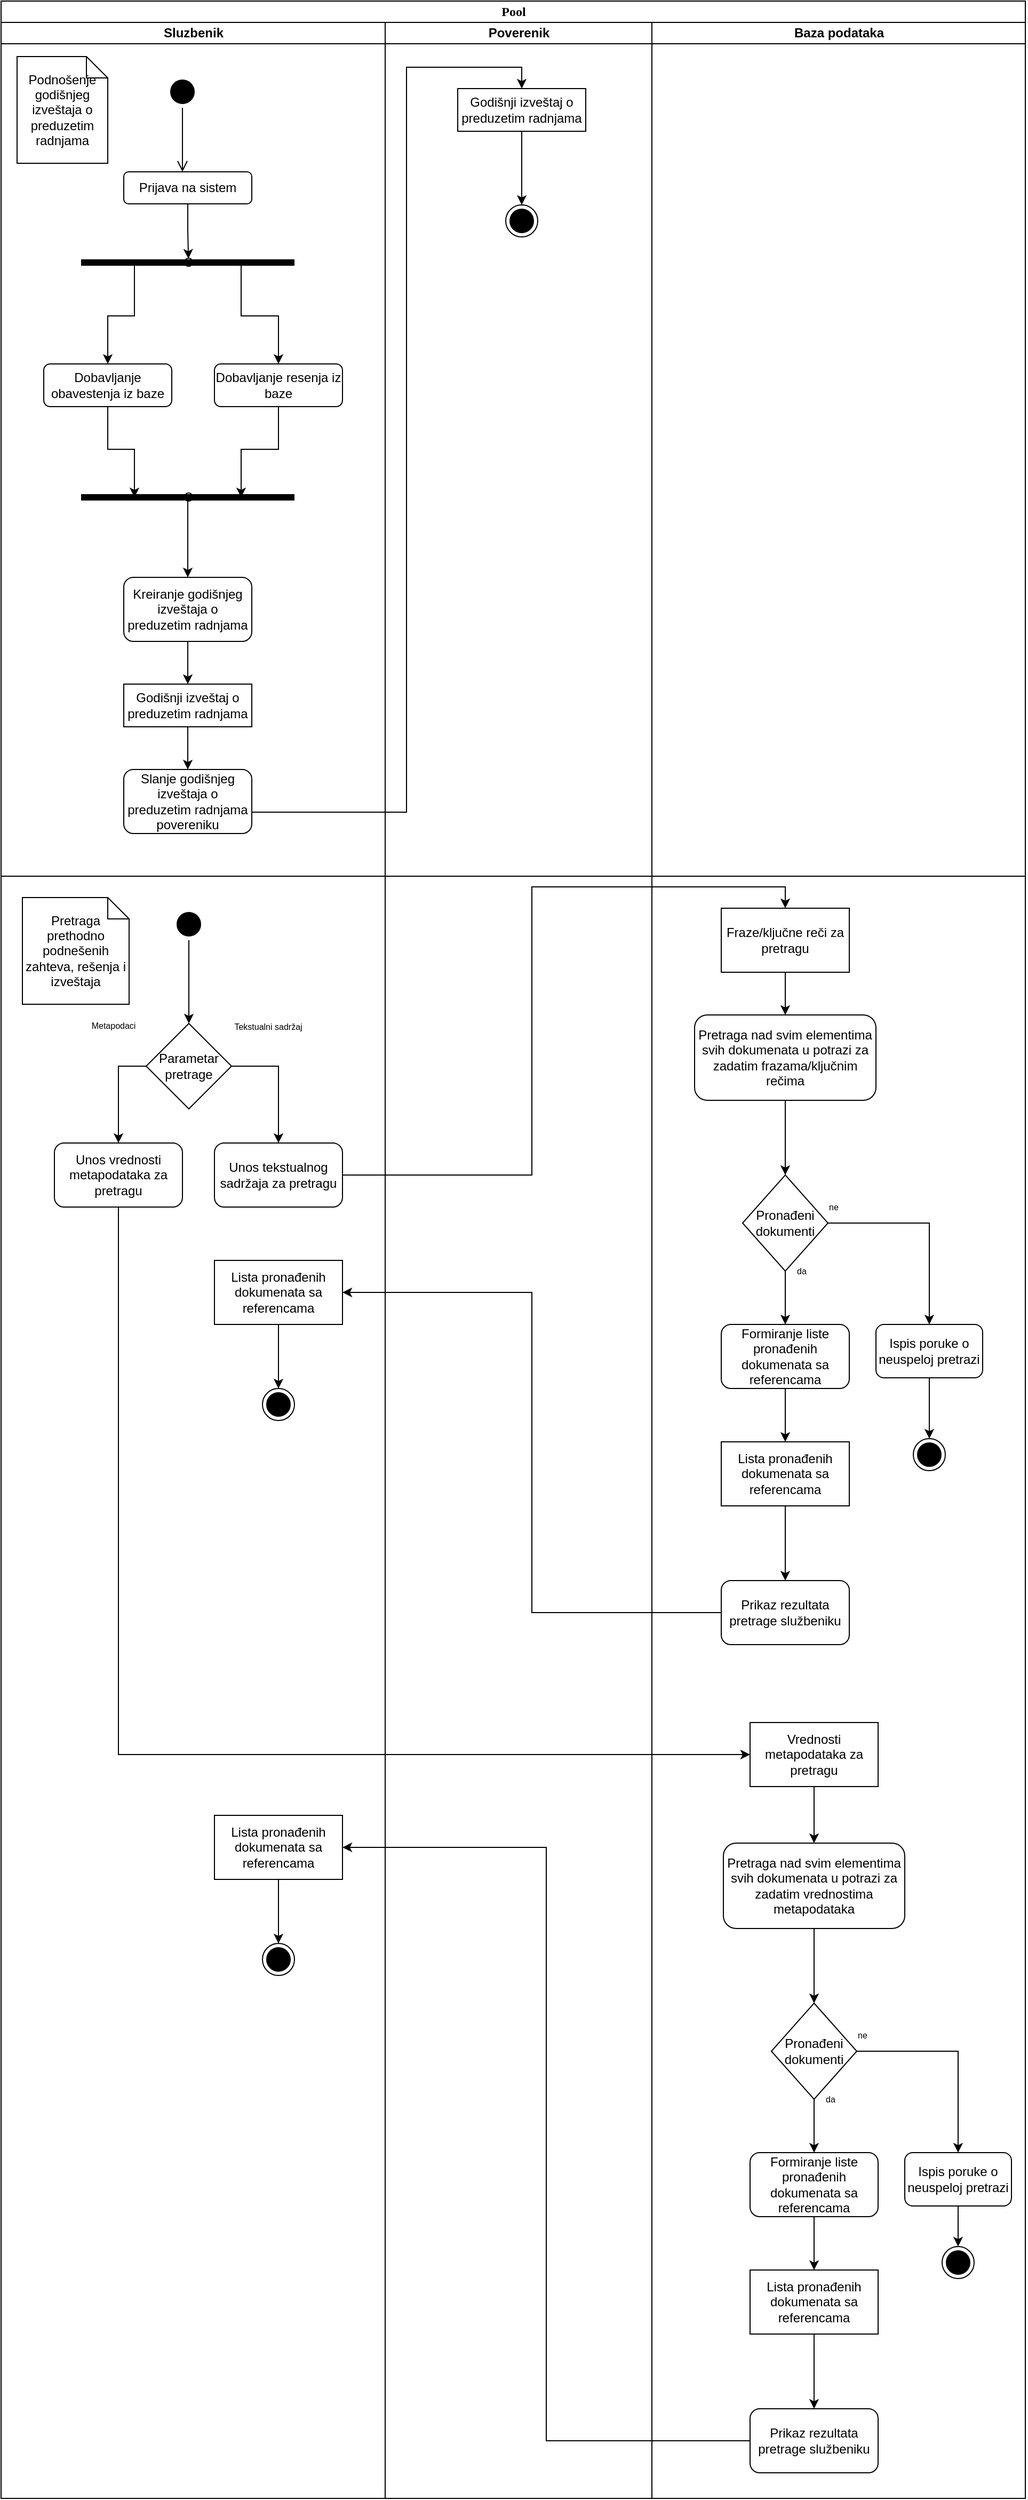 <mxfile version="14.1.9" type="device"><diagram name="Page-1" id="0783ab3e-0a74-02c8-0abd-f7b4e66b4bec"><mxGraphModel dx="627" dy="632" grid="1" gridSize="10" guides="1" tooltips="1" connect="1" arrows="1" fold="1" page="1" pageScale="1" pageWidth="850" pageHeight="1100" background="#ffffff" math="0" shadow="0"><root><mxCell id="0"/><mxCell id="1" parent="0"/><mxCell id="1c1d494c118603dd-1" value="Pool" style="swimlane;html=1;childLayout=stackLayout;startSize=20;rounded=0;shadow=0;comic=0;labelBackgroundColor=none;strokeWidth=1;fontFamily=Verdana;fontSize=12;align=center;" parent="1" vertex="1"><mxGeometry x="120" y="20" width="960" height="2340" as="geometry"/></mxCell><mxCell id="9hUzXll5Ua_QeuvW1-x5-15" value="" style="endArrow=none;html=1;" edge="1" parent="1c1d494c118603dd-1"><mxGeometry width="50" height="50" relative="1" as="geometry"><mxPoint y="820" as="sourcePoint"/><mxPoint x="960" y="820" as="targetPoint"/></mxGeometry></mxCell><mxCell id="1c1d494c118603dd-2" value="Sluzbenik" style="swimlane;html=1;startSize=20;" parent="1c1d494c118603dd-1" vertex="1"><mxGeometry y="20" width="360" height="2320" as="geometry"/></mxCell><mxCell id="n63yBmR4M183yePDVcFN-7" value="" style="ellipse;html=1;shape=startState;fillColor=#000000;" parent="1c1d494c118603dd-2" vertex="1"><mxGeometry x="155" y="50" width="30" height="30" as="geometry"/></mxCell><mxCell id="n63yBmR4M183yePDVcFN-8" value="" style="edgeStyle=orthogonalEdgeStyle;html=1;verticalAlign=bottom;endArrow=open;endSize=8;" parent="1c1d494c118603dd-2" source="n63yBmR4M183yePDVcFN-7" edge="1"><mxGeometry relative="1" as="geometry"><mxPoint x="170" y="140" as="targetPoint"/></mxGeometry></mxCell><mxCell id="n63yBmR4M183yePDVcFN-17" style="edgeStyle=orthogonalEdgeStyle;rounded=0;orthogonalLoop=1;jettySize=auto;html=1;exitX=0.5;exitY=1;exitDx=0;exitDy=0;strokeColor=#000000;entryX=0.503;entryY=0.14;entryDx=0;entryDy=0;entryPerimeter=0;" parent="1c1d494c118603dd-2" source="n63yBmR4M183yePDVcFN-10" target="n63yBmR4M183yePDVcFN-15" edge="1"><mxGeometry relative="1" as="geometry"/></mxCell><mxCell id="n63yBmR4M183yePDVcFN-10" value="Prijava na sistem" style="rounded=1;whiteSpace=wrap;html=1;strokeColor=#000000;" parent="1c1d494c118603dd-2" vertex="1"><mxGeometry x="115" y="140" width="120" height="30" as="geometry"/></mxCell><mxCell id="n63yBmR4M183yePDVcFN-24" style="edgeStyle=orthogonalEdgeStyle;rounded=0;orthogonalLoop=1;jettySize=auto;html=1;exitX=0.5;exitY=1;exitDx=0;exitDy=0;entryX=0.75;entryY=0.5;entryDx=0;entryDy=0;entryPerimeter=0;strokeColor=#000000;" parent="1c1d494c118603dd-2" source="n63yBmR4M183yePDVcFN-12" target="n63yBmR4M183yePDVcFN-22" edge="1"><mxGeometry relative="1" as="geometry"/></mxCell><mxCell id="n63yBmR4M183yePDVcFN-12" value="Dobavljanje resenja iz baze" style="rounded=1;whiteSpace=wrap;html=1;strokeColor=#000000;" parent="1c1d494c118603dd-2" vertex="1"><mxGeometry x="200" y="320" width="120" height="40" as="geometry"/></mxCell><mxCell id="n63yBmR4M183yePDVcFN-19" style="edgeStyle=orthogonalEdgeStyle;rounded=0;orthogonalLoop=1;jettySize=auto;html=1;exitX=0.25;exitY=0.5;exitDx=0;exitDy=0;exitPerimeter=0;entryX=0.5;entryY=0;entryDx=0;entryDy=0;strokeColor=#000000;" parent="1c1d494c118603dd-2" source="n63yBmR4M183yePDVcFN-15" target="n63yBmR4M183yePDVcFN-18" edge="1"><mxGeometry relative="1" as="geometry"/></mxCell><mxCell id="n63yBmR4M183yePDVcFN-20" style="edgeStyle=orthogonalEdgeStyle;rounded=0;orthogonalLoop=1;jettySize=auto;html=1;exitX=0.75;exitY=0.5;exitDx=0;exitDy=0;exitPerimeter=0;entryX=0.5;entryY=0;entryDx=0;entryDy=0;strokeColor=#000000;" parent="1c1d494c118603dd-2" source="n63yBmR4M183yePDVcFN-15" target="n63yBmR4M183yePDVcFN-12" edge="1"><mxGeometry relative="1" as="geometry"/></mxCell><mxCell id="n63yBmR4M183yePDVcFN-15" value="C" style="shape=line;html=1;strokeWidth=6;" parent="1c1d494c118603dd-2" vertex="1"><mxGeometry x="75" y="220" width="200" height="10" as="geometry"/></mxCell><mxCell id="n63yBmR4M183yePDVcFN-23" style="edgeStyle=orthogonalEdgeStyle;rounded=0;orthogonalLoop=1;jettySize=auto;html=1;exitX=0.5;exitY=1;exitDx=0;exitDy=0;entryX=0.25;entryY=0.5;entryDx=0;entryDy=0;entryPerimeter=0;strokeColor=#000000;" parent="1c1d494c118603dd-2" source="n63yBmR4M183yePDVcFN-18" target="n63yBmR4M183yePDVcFN-22" edge="1"><mxGeometry relative="1" as="geometry"/></mxCell><mxCell id="n63yBmR4M183yePDVcFN-18" value="Dobavljanje obavestenja iz baze" style="rounded=1;whiteSpace=wrap;html=1;strokeColor=#000000;" parent="1c1d494c118603dd-2" vertex="1"><mxGeometry x="40" y="320" width="120" height="40" as="geometry"/></mxCell><mxCell id="n63yBmR4M183yePDVcFN-22" value="C" style="shape=line;html=1;strokeWidth=6;" parent="1c1d494c118603dd-2" vertex="1"><mxGeometry x="75" y="440" width="200" height="10" as="geometry"/></mxCell><mxCell id="n63yBmR4M183yePDVcFN-29" style="edgeStyle=orthogonalEdgeStyle;rounded=0;orthogonalLoop=1;jettySize=auto;html=1;exitX=0.5;exitY=1;exitDx=0;exitDy=0;entryX=0.5;entryY=0;entryDx=0;entryDy=0;strokeColor=#000000;" parent="1c1d494c118603dd-2" source="n63yBmR4M183yePDVcFN-25" target="n63yBmR4M183yePDVcFN-28" edge="1"><mxGeometry relative="1" as="geometry"/></mxCell><mxCell id="n63yBmR4M183yePDVcFN-25" value="Kreiranje godišnjeg izveštaja o preduzetim radnjama" style="rounded=1;whiteSpace=wrap;html=1;strokeColor=#000000;" parent="1c1d494c118603dd-2" vertex="1"><mxGeometry x="115" y="520" width="120" height="60" as="geometry"/></mxCell><mxCell id="n63yBmR4M183yePDVcFN-26" value="" style="endArrow=classic;html=1;strokeColor=#000000;entryX=0.5;entryY=0;entryDx=0;entryDy=0;" parent="1c1d494c118603dd-2" target="n63yBmR4M183yePDVcFN-25" edge="1"><mxGeometry width="50" height="50" relative="1" as="geometry"><mxPoint x="175" y="446" as="sourcePoint"/><mxPoint x="210" y="560" as="targetPoint"/></mxGeometry></mxCell><mxCell id="n63yBmR4M183yePDVcFN-31" style="edgeStyle=orthogonalEdgeStyle;rounded=0;orthogonalLoop=1;jettySize=auto;html=1;exitX=0.5;exitY=1;exitDx=0;exitDy=0;entryX=0.5;entryY=0;entryDx=0;entryDy=0;strokeColor=#000000;" parent="1c1d494c118603dd-2" source="n63yBmR4M183yePDVcFN-28" target="n63yBmR4M183yePDVcFN-30" edge="1"><mxGeometry relative="1" as="geometry"/></mxCell><mxCell id="n63yBmR4M183yePDVcFN-28" value="Godišnji izveštaj o preduzetim radnjama" style="rounded=0;whiteSpace=wrap;html=1;strokeColor=#000000;" parent="1c1d494c118603dd-2" vertex="1"><mxGeometry x="115" y="620" width="120" height="40" as="geometry"/></mxCell><mxCell id="n63yBmR4M183yePDVcFN-30" value="Slanje godišnjeg izveštaja o preduzetim radnjama povereniku" style="rounded=1;whiteSpace=wrap;html=1;strokeColor=#000000;" parent="1c1d494c118603dd-2" vertex="1"><mxGeometry x="115" y="700" width="120" height="60" as="geometry"/></mxCell><mxCell id="9hUzXll5Ua_QeuvW1-x5-13" value="" style="ellipse;html=1;shape=startState;fillColor=#000000;" vertex="1" parent="1c1d494c118603dd-2"><mxGeometry x="161" y="830" width="30" height="30" as="geometry"/></mxCell><mxCell id="9hUzXll5Ua_QeuvW1-x5-17" value="Unos tekstualnog sadržaja za pretragu" style="rounded=1;whiteSpace=wrap;html=1;fillColor=none;" vertex="1" parent="1c1d494c118603dd-2"><mxGeometry x="200" y="1050" width="120" height="60" as="geometry"/></mxCell><mxCell id="9hUzXll5Ua_QeuvW1-x5-32" value="Unos vrednosti metapodataka za pretragu" style="rounded=1;whiteSpace=wrap;html=1;fillColor=none;" vertex="1" parent="1c1d494c118603dd-2"><mxGeometry x="50" y="1050" width="120" height="60" as="geometry"/></mxCell><mxCell id="9hUzXll5Ua_QeuvW1-x5-36" value="&lt;font style=&quot;font-size: 8px&quot;&gt;Tekstualni sadržaj&lt;/font&gt;" style="text;html=1;align=center;verticalAlign=middle;resizable=0;points=[];autosize=1;fontSize=12;" vertex="1" parent="1c1d494c118603dd-2"><mxGeometry x="210" y="930" width="80" height="20" as="geometry"/></mxCell><mxCell id="9hUzXll5Ua_QeuvW1-x5-37" value="Metapodaci" style="text;html=1;align=center;verticalAlign=middle;resizable=0;points=[];autosize=1;fontSize=8;" vertex="1" parent="1c1d494c118603dd-2"><mxGeometry x="75" y="930" width="60" height="20" as="geometry"/></mxCell><mxCell id="9hUzXll5Ua_QeuvW1-x5-54" style="edgeStyle=orthogonalEdgeStyle;rounded=0;jumpStyle=none;orthogonalLoop=1;jettySize=auto;html=1;exitX=0.5;exitY=1;exitDx=0;exitDy=0;fontSize=12;" edge="1" parent="1c1d494c118603dd-2" source="9hUzXll5Ua_QeuvW1-x5-50" target="9hUzXll5Ua_QeuvW1-x5-53"><mxGeometry relative="1" as="geometry"/></mxCell><mxCell id="9hUzXll5Ua_QeuvW1-x5-50" value="Lista pronađenih dokumenata sa referencama" style="rounded=0;whiteSpace=wrap;html=1;fillColor=none;fontSize=12;" vertex="1" parent="1c1d494c118603dd-2"><mxGeometry x="200" y="1160" width="120" height="60" as="geometry"/></mxCell><mxCell id="9hUzXll5Ua_QeuvW1-x5-53" value="" style="ellipse;html=1;shape=endState;fillColor=#000000;fontSize=12;" vertex="1" parent="1c1d494c118603dd-2"><mxGeometry x="245" y="1280" width="30" height="30" as="geometry"/></mxCell><mxCell id="9hUzXll5Ua_QeuvW1-x5-82" value="Lista pronađenih dokumenata sa referencama" style="rounded=0;whiteSpace=wrap;html=1;fillColor=none;fontSize=12;" vertex="1" parent="1c1d494c118603dd-2"><mxGeometry x="200" y="1680" width="120" height="60" as="geometry"/></mxCell><mxCell id="9hUzXll5Ua_QeuvW1-x5-83" value="" style="ellipse;html=1;shape=endState;fillColor=#000000;fontSize=12;" vertex="1" parent="1c1d494c118603dd-2"><mxGeometry x="245" y="1800" width="30" height="30" as="geometry"/></mxCell><mxCell id="9hUzXll5Ua_QeuvW1-x5-81" style="edgeStyle=orthogonalEdgeStyle;rounded=0;jumpStyle=none;orthogonalLoop=1;jettySize=auto;html=1;exitX=0.5;exitY=1;exitDx=0;exitDy=0;fontSize=12;" edge="1" parent="1c1d494c118603dd-2" source="9hUzXll5Ua_QeuvW1-x5-82" target="9hUzXll5Ua_QeuvW1-x5-83"><mxGeometry relative="1" as="geometry"/></mxCell><mxCell id="9hUzXll5Ua_QeuvW1-x5-85" value="Podnošenje godišnjeg izveštaja o preduzetim radnjama" style="shape=note;size=20;whiteSpace=wrap;html=1;strokeColor=#000000;fillColor=none;fontSize=12;" vertex="1" parent="1c1d494c118603dd-2"><mxGeometry x="15" y="32" width="85" height="100" as="geometry"/></mxCell><mxCell id="9hUzXll5Ua_QeuvW1-x5-87" value="Pretraga prethodno podnešenih zahteva, rešenja i izveštaja" style="shape=note;size=20;whiteSpace=wrap;html=1;strokeColor=#000000;fillColor=none;fontSize=12;" vertex="1" parent="1c1d494c118603dd-2"><mxGeometry x="20" y="820" width="100" height="100" as="geometry"/></mxCell><mxCell id="n63yBmR4M183yePDVcFN-32" value="Poverenik" style="swimlane;html=1;startSize=20;" parent="1" vertex="1"><mxGeometry x="480" y="40" width="250" height="2320" as="geometry"><mxRectangle x="480" y="40" width="90" height="20" as="alternateBounds"/></mxGeometry></mxCell><mxCell id="n63yBmR4M183yePDVcFN-57" style="edgeStyle=orthogonalEdgeStyle;rounded=0;orthogonalLoop=1;jettySize=auto;html=1;exitX=0.5;exitY=1;exitDx=0;exitDy=0;entryX=0.5;entryY=0;entryDx=0;entryDy=0;strokeColor=#000000;" parent="1" source="n63yBmR4M183yePDVcFN-52" target="n63yBmR4M183yePDVcFN-56" edge="1"><mxGeometry relative="1" as="geometry"/></mxCell><mxCell id="n63yBmR4M183yePDVcFN-52" value="Godišnji izveštaj o preduzetim radnjama" style="rounded=0;whiteSpace=wrap;html=1;strokeColor=#000000;" parent="1" vertex="1"><mxGeometry x="548" y="102" width="120" height="40" as="geometry"/></mxCell><mxCell id="n63yBmR4M183yePDVcFN-54" style="edgeStyle=orthogonalEdgeStyle;rounded=0;orthogonalLoop=1;jettySize=auto;html=1;exitX=1;exitY=0.5;exitDx=0;exitDy=0;entryX=0.5;entryY=0;entryDx=0;entryDy=0;strokeColor=#000000;" parent="1" source="n63yBmR4M183yePDVcFN-30" target="n63yBmR4M183yePDVcFN-52" edge="1"><mxGeometry relative="1" as="geometry"><Array as="points"><mxPoint x="500" y="780"/><mxPoint x="500" y="82"/><mxPoint x="608" y="82"/></Array></mxGeometry></mxCell><mxCell id="n63yBmR4M183yePDVcFN-56" value="" style="ellipse;html=1;shape=endState;fillColor=#000000;" parent="1" vertex="1"><mxGeometry x="593" y="211" width="30" height="30" as="geometry"/></mxCell><mxCell id="9hUzXll5Ua_QeuvW1-x5-14" value="Baza podataka" style="swimlane;html=1;startSize=20;" vertex="1" parent="1"><mxGeometry x="730" y="40" width="350" height="2320" as="geometry"><mxRectangle x="480" y="40" width="90" height="20" as="alternateBounds"/></mxGeometry></mxCell><mxCell id="9hUzXll5Ua_QeuvW1-x5-19" value="Fraze/ključne reči za pretragu" style="rounded=0;whiteSpace=wrap;html=1;fillColor=none;" vertex="1" parent="9hUzXll5Ua_QeuvW1-x5-14"><mxGeometry x="65" y="830" width="120" height="60" as="geometry"/></mxCell><mxCell id="9hUzXll5Ua_QeuvW1-x5-22" value="Pretraga nad svim elementima svih dokumenata u potrazi za zadatim frazama/ključnim rečima" style="rounded=1;whiteSpace=wrap;html=1;fillColor=none;" vertex="1" parent="9hUzXll5Ua_QeuvW1-x5-14"><mxGeometry x="40" y="930" width="170" height="80" as="geometry"/></mxCell><mxCell id="9hUzXll5Ua_QeuvW1-x5-23" value="" style="endArrow=classic;html=1;exitX=0.5;exitY=1;exitDx=0;exitDy=0;entryX=0.5;entryY=0;entryDx=0;entryDy=0;" edge="1" parent="9hUzXll5Ua_QeuvW1-x5-14" source="9hUzXll5Ua_QeuvW1-x5-19" target="9hUzXll5Ua_QeuvW1-x5-22"><mxGeometry width="50" height="50" relative="1" as="geometry"><mxPoint x="120" y="960" as="sourcePoint"/><mxPoint x="170" y="910" as="targetPoint"/></mxGeometry></mxCell><mxCell id="9hUzXll5Ua_QeuvW1-x5-57" style="edgeStyle=orthogonalEdgeStyle;rounded=0;jumpStyle=none;orthogonalLoop=1;jettySize=auto;html=1;exitX=1;exitY=0.5;exitDx=0;exitDy=0;entryX=0.5;entryY=0;entryDx=0;entryDy=0;fontSize=12;" edge="1" parent="9hUzXll5Ua_QeuvW1-x5-14" source="9hUzXll5Ua_QeuvW1-x5-24" target="9hUzXll5Ua_QeuvW1-x5-56"><mxGeometry relative="1" as="geometry"/></mxCell><mxCell id="9hUzXll5Ua_QeuvW1-x5-24" value="Pronađeni dokumenti" style="rhombus;whiteSpace=wrap;html=1;fillColor=none;fontSize=12;" vertex="1" parent="9hUzXll5Ua_QeuvW1-x5-14"><mxGeometry x="85" y="1080" width="80" height="90" as="geometry"/></mxCell><mxCell id="9hUzXll5Ua_QeuvW1-x5-25" value="" style="endArrow=classic;html=1;fontSize=12;exitX=0.5;exitY=1;exitDx=0;exitDy=0;entryX=0.5;entryY=0;entryDx=0;entryDy=0;" edge="1" parent="9hUzXll5Ua_QeuvW1-x5-14" source="9hUzXll5Ua_QeuvW1-x5-22" target="9hUzXll5Ua_QeuvW1-x5-24"><mxGeometry width="50" height="50" relative="1" as="geometry"><mxPoint x="50" y="1100" as="sourcePoint"/><mxPoint x="100" y="1050" as="targetPoint"/></mxGeometry></mxCell><mxCell id="9hUzXll5Ua_QeuvW1-x5-44" style="edgeStyle=orthogonalEdgeStyle;rounded=0;jumpStyle=none;orthogonalLoop=1;jettySize=auto;html=1;exitX=0.5;exitY=1;exitDx=0;exitDy=0;entryX=0.5;entryY=0;entryDx=0;entryDy=0;fontSize=12;" edge="1" parent="9hUzXll5Ua_QeuvW1-x5-14" source="9hUzXll5Ua_QeuvW1-x5-42" target="9hUzXll5Ua_QeuvW1-x5-43"><mxGeometry relative="1" as="geometry"/></mxCell><mxCell id="9hUzXll5Ua_QeuvW1-x5-42" value="Formiranje liste pronađenih dokumenata sa referencama" style="rounded=1;whiteSpace=wrap;html=1;fillColor=none;fontSize=12;" vertex="1" parent="9hUzXll5Ua_QeuvW1-x5-14"><mxGeometry x="65" y="1220" width="120" height="60" as="geometry"/></mxCell><mxCell id="9hUzXll5Ua_QeuvW1-x5-40" style="edgeStyle=orthogonalEdgeStyle;rounded=0;jumpStyle=none;orthogonalLoop=1;jettySize=auto;html=1;exitX=0.5;exitY=1;exitDx=0;exitDy=0;fontSize=8;entryX=0.5;entryY=0;entryDx=0;entryDy=0;" edge="1" parent="9hUzXll5Ua_QeuvW1-x5-14" source="9hUzXll5Ua_QeuvW1-x5-24" target="9hUzXll5Ua_QeuvW1-x5-42"><mxGeometry relative="1" as="geometry"><mxPoint x="125" y="1210" as="targetPoint"/></mxGeometry></mxCell><mxCell id="9hUzXll5Ua_QeuvW1-x5-47" style="edgeStyle=orthogonalEdgeStyle;rounded=0;jumpStyle=none;orthogonalLoop=1;jettySize=auto;html=1;exitX=0.5;exitY=1;exitDx=0;exitDy=0;fontSize=12;" edge="1" parent="9hUzXll5Ua_QeuvW1-x5-14" source="9hUzXll5Ua_QeuvW1-x5-43" target="9hUzXll5Ua_QeuvW1-x5-46"><mxGeometry relative="1" as="geometry"/></mxCell><mxCell id="9hUzXll5Ua_QeuvW1-x5-43" value="Lista pronađenih dokumenata sa referencama" style="rounded=0;whiteSpace=wrap;html=1;fillColor=none;fontSize=12;" vertex="1" parent="9hUzXll5Ua_QeuvW1-x5-14"><mxGeometry x="65" y="1330" width="120" height="60" as="geometry"/></mxCell><mxCell id="9hUzXll5Ua_QeuvW1-x5-46" value="Prikaz rezultata pretrage službeniku" style="rounded=1;whiteSpace=wrap;html=1;fillColor=none;fontSize=12;" vertex="1" parent="9hUzXll5Ua_QeuvW1-x5-14"><mxGeometry x="65" y="1460" width="120" height="60" as="geometry"/></mxCell><mxCell id="9hUzXll5Ua_QeuvW1-x5-78" style="edgeStyle=orthogonalEdgeStyle;rounded=0;jumpStyle=none;orthogonalLoop=1;jettySize=auto;html=1;exitX=0.5;exitY=1;exitDx=0;exitDy=0;fontSize=12;" edge="1" parent="9hUzXll5Ua_QeuvW1-x5-14" source="9hUzXll5Ua_QeuvW1-x5-56" target="9hUzXll5Ua_QeuvW1-x5-77"><mxGeometry relative="1" as="geometry"/></mxCell><mxCell id="9hUzXll5Ua_QeuvW1-x5-56" value="Ispis poruke o neuspeloj pretrazi" style="rounded=1;whiteSpace=wrap;html=1;strokeColor=#000000;fillColor=none;fontSize=12;" vertex="1" parent="9hUzXll5Ua_QeuvW1-x5-14"><mxGeometry x="210" y="1220" width="100" height="50" as="geometry"/></mxCell><mxCell id="9hUzXll5Ua_QeuvW1-x5-61" value="Vrednosti metapodataka za pretragu" style="rounded=0;whiteSpace=wrap;html=1;strokeColor=#000000;fillColor=none;fontSize=12;" vertex="1" parent="9hUzXll5Ua_QeuvW1-x5-14"><mxGeometry x="92" y="1593" width="120" height="60" as="geometry"/></mxCell><mxCell id="9hUzXll5Ua_QeuvW1-x5-77" value="" style="ellipse;html=1;shape=endState;fillColor=#000000;fontSize=12;" vertex="1" parent="9hUzXll5Ua_QeuvW1-x5-14"><mxGeometry x="245" y="1327" width="30" height="30" as="geometry"/></mxCell><mxCell id="9hUzXll5Ua_QeuvW1-x5-79" value="" style="ellipse;html=1;shape=endState;fillColor=#000000;fontSize=12;" vertex="1" parent="9hUzXll5Ua_QeuvW1-x5-14"><mxGeometry x="272" y="2084" width="30" height="30" as="geometry"/></mxCell><mxCell id="9hUzXll5Ua_QeuvW1-x5-31" style="edgeStyle=orthogonalEdgeStyle;rounded=0;jumpStyle=none;orthogonalLoop=1;jettySize=auto;html=1;exitX=1;exitY=0.5;exitDx=0;exitDy=0;entryX=0.5;entryY=0;entryDx=0;entryDy=0;fontSize=12;" edge="1" parent="1" source="9hUzXll5Ua_QeuvW1-x5-29" target="9hUzXll5Ua_QeuvW1-x5-17"><mxGeometry relative="1" as="geometry"/></mxCell><mxCell id="9hUzXll5Ua_QeuvW1-x5-33" style="edgeStyle=orthogonalEdgeStyle;rounded=0;jumpStyle=none;orthogonalLoop=1;jettySize=auto;html=1;exitX=0;exitY=0.5;exitDx=0;exitDy=0;entryX=0.5;entryY=0;entryDx=0;entryDy=0;fontSize=12;" edge="1" parent="1" source="9hUzXll5Ua_QeuvW1-x5-29" target="9hUzXll5Ua_QeuvW1-x5-32"><mxGeometry relative="1" as="geometry"/></mxCell><mxCell id="9hUzXll5Ua_QeuvW1-x5-29" value="Parametar pretrage" style="rhombus;whiteSpace=wrap;html=1;fillColor=none;fontSize=12;" vertex="1" parent="1"><mxGeometry x="256" y="978" width="80" height="80" as="geometry"/></mxCell><mxCell id="9hUzXll5Ua_QeuvW1-x5-38" style="edgeStyle=orthogonalEdgeStyle;rounded=0;jumpStyle=none;orthogonalLoop=1;jettySize=auto;html=1;exitX=0.5;exitY=1;exitDx=0;exitDy=0;entryX=0.5;entryY=0;entryDx=0;entryDy=0;fontSize=8;" edge="1" parent="1" source="9hUzXll5Ua_QeuvW1-x5-13" target="9hUzXll5Ua_QeuvW1-x5-29"><mxGeometry relative="1" as="geometry"/></mxCell><mxCell id="9hUzXll5Ua_QeuvW1-x5-39" style="edgeStyle=orthogonalEdgeStyle;rounded=0;jumpStyle=none;orthogonalLoop=1;jettySize=auto;html=1;exitX=1;exitY=0.5;exitDx=0;exitDy=0;entryX=0.5;entryY=0;entryDx=0;entryDy=0;fontSize=8;" edge="1" parent="1" source="9hUzXll5Ua_QeuvW1-x5-17" target="9hUzXll5Ua_QeuvW1-x5-19"><mxGeometry relative="1" as="geometry"/></mxCell><mxCell id="9hUzXll5Ua_QeuvW1-x5-51" style="edgeStyle=orthogonalEdgeStyle;rounded=0;jumpStyle=none;orthogonalLoop=1;jettySize=auto;html=1;exitX=0;exitY=0.5;exitDx=0;exitDy=0;entryX=1;entryY=0.5;entryDx=0;entryDy=0;fontSize=12;" edge="1" parent="1" source="9hUzXll5Ua_QeuvW1-x5-46" target="9hUzXll5Ua_QeuvW1-x5-50"><mxGeometry relative="1" as="geometry"/></mxCell><mxCell id="9hUzXll5Ua_QeuvW1-x5-59" value="da" style="text;html=1;align=center;verticalAlign=middle;resizable=0;points=[];autosize=1;fontSize=8;" vertex="1" parent="1"><mxGeometry x="860" y="1200" width="20" height="20" as="geometry"/></mxCell><mxCell id="9hUzXll5Ua_QeuvW1-x5-60" value="ne" style="text;html=1;align=center;verticalAlign=middle;resizable=0;points=[];autosize=1;fontSize=8;" vertex="1" parent="1"><mxGeometry x="890" y="1140" width="20" height="20" as="geometry"/></mxCell><mxCell id="9hUzXll5Ua_QeuvW1-x5-62" style="edgeStyle=orthogonalEdgeStyle;rounded=0;jumpStyle=none;orthogonalLoop=1;jettySize=auto;html=1;exitX=0.5;exitY=1;exitDx=0;exitDy=0;entryX=0;entryY=0.5;entryDx=0;entryDy=0;fontSize=12;" edge="1" parent="1" source="9hUzXll5Ua_QeuvW1-x5-32" target="9hUzXll5Ua_QeuvW1-x5-61"><mxGeometry relative="1" as="geometry"/></mxCell><mxCell id="9hUzXll5Ua_QeuvW1-x5-63" value="Pretraga nad svim elementima svih dokumenata u potrazi za zadatim vrednostima metapodataka" style="rounded=1;whiteSpace=wrap;html=1;fillColor=none;" vertex="1" parent="1"><mxGeometry x="797" y="1746" width="170" height="80" as="geometry"/></mxCell><mxCell id="9hUzXll5Ua_QeuvW1-x5-64" style="edgeStyle=orthogonalEdgeStyle;rounded=0;jumpStyle=none;orthogonalLoop=1;jettySize=auto;html=1;exitX=1;exitY=0.5;exitDx=0;exitDy=0;entryX=0.5;entryY=0;entryDx=0;entryDy=0;fontSize=12;" edge="1" parent="1" source="9hUzXll5Ua_QeuvW1-x5-65" target="9hUzXll5Ua_QeuvW1-x5-73"><mxGeometry relative="1" as="geometry"/></mxCell><mxCell id="9hUzXll5Ua_QeuvW1-x5-65" value="Pronađeni dokumenti" style="rhombus;whiteSpace=wrap;html=1;fillColor=none;fontSize=12;" vertex="1" parent="1"><mxGeometry x="842" y="1896" width="80" height="90" as="geometry"/></mxCell><mxCell id="9hUzXll5Ua_QeuvW1-x5-66" value="" style="endArrow=classic;html=1;fontSize=12;exitX=0.5;exitY=1;exitDx=0;exitDy=0;entryX=0.5;entryY=0;entryDx=0;entryDy=0;" edge="1" parent="1" source="9hUzXll5Ua_QeuvW1-x5-63" target="9hUzXll5Ua_QeuvW1-x5-65"><mxGeometry width="50" height="50" relative="1" as="geometry"><mxPoint x="77" y="1876" as="sourcePoint"/><mxPoint x="127" y="1826" as="targetPoint"/></mxGeometry></mxCell><mxCell id="9hUzXll5Ua_QeuvW1-x5-67" style="edgeStyle=orthogonalEdgeStyle;rounded=0;jumpStyle=none;orthogonalLoop=1;jettySize=auto;html=1;exitX=0.5;exitY=1;exitDx=0;exitDy=0;entryX=0.5;entryY=0;entryDx=0;entryDy=0;fontSize=12;" edge="1" parent="1" source="9hUzXll5Ua_QeuvW1-x5-68" target="9hUzXll5Ua_QeuvW1-x5-71"><mxGeometry relative="1" as="geometry"/></mxCell><mxCell id="9hUzXll5Ua_QeuvW1-x5-68" value="Formiranje liste pronađenih dokumenata sa referencama" style="rounded=1;whiteSpace=wrap;html=1;fillColor=none;fontSize=12;" vertex="1" parent="1"><mxGeometry x="822" y="2036" width="120" height="60" as="geometry"/></mxCell><mxCell id="9hUzXll5Ua_QeuvW1-x5-69" style="edgeStyle=orthogonalEdgeStyle;rounded=0;jumpStyle=none;orthogonalLoop=1;jettySize=auto;html=1;exitX=0.5;exitY=1;exitDx=0;exitDy=0;fontSize=8;entryX=0.5;entryY=0;entryDx=0;entryDy=0;" edge="1" parent="1" source="9hUzXll5Ua_QeuvW1-x5-65" target="9hUzXll5Ua_QeuvW1-x5-68"><mxGeometry relative="1" as="geometry"><mxPoint x="152" y="1986" as="targetPoint"/></mxGeometry></mxCell><mxCell id="9hUzXll5Ua_QeuvW1-x5-70" style="edgeStyle=orthogonalEdgeStyle;rounded=0;jumpStyle=none;orthogonalLoop=1;jettySize=auto;html=1;exitX=0.5;exitY=1;exitDx=0;exitDy=0;fontSize=12;" edge="1" parent="1" source="9hUzXll5Ua_QeuvW1-x5-71" target="9hUzXll5Ua_QeuvW1-x5-72"><mxGeometry relative="1" as="geometry"/></mxCell><mxCell id="9hUzXll5Ua_QeuvW1-x5-71" value="Lista pronađenih dokumenata sa referencama" style="rounded=0;whiteSpace=wrap;html=1;fillColor=none;fontSize=12;" vertex="1" parent="1"><mxGeometry x="822" y="2146" width="120" height="60" as="geometry"/></mxCell><mxCell id="9hUzXll5Ua_QeuvW1-x5-84" style="edgeStyle=orthogonalEdgeStyle;rounded=0;jumpStyle=none;orthogonalLoop=1;jettySize=auto;html=1;exitX=0;exitY=0.5;exitDx=0;exitDy=0;entryX=1;entryY=0.5;entryDx=0;entryDy=0;fontSize=12;" edge="1" parent="1" source="9hUzXll5Ua_QeuvW1-x5-72" target="9hUzXll5Ua_QeuvW1-x5-82"><mxGeometry relative="1" as="geometry"/></mxCell><mxCell id="9hUzXll5Ua_QeuvW1-x5-72" value="Prikaz rezultata pretrage službeniku" style="rounded=1;whiteSpace=wrap;html=1;fillColor=none;fontSize=12;" vertex="1" parent="1"><mxGeometry x="822" y="2276" width="120" height="60" as="geometry"/></mxCell><mxCell id="9hUzXll5Ua_QeuvW1-x5-80" style="edgeStyle=orthogonalEdgeStyle;rounded=0;jumpStyle=none;orthogonalLoop=1;jettySize=auto;html=1;exitX=0.5;exitY=1;exitDx=0;exitDy=0;fontSize=12;" edge="1" parent="1" source="9hUzXll5Ua_QeuvW1-x5-73" target="9hUzXll5Ua_QeuvW1-x5-79"><mxGeometry relative="1" as="geometry"/></mxCell><mxCell id="9hUzXll5Ua_QeuvW1-x5-73" value="Ispis poruke o neuspeloj pretrazi" style="rounded=1;whiteSpace=wrap;html=1;strokeColor=#000000;fillColor=none;fontSize=12;" vertex="1" parent="1"><mxGeometry x="967" y="2036" width="100" height="50" as="geometry"/></mxCell><mxCell id="9hUzXll5Ua_QeuvW1-x5-74" value="da" style="text;html=1;align=center;verticalAlign=middle;resizable=0;points=[];autosize=1;fontSize=8;" vertex="1" parent="1"><mxGeometry x="887" y="1976" width="20" height="20" as="geometry"/></mxCell><mxCell id="9hUzXll5Ua_QeuvW1-x5-75" value="ne" style="text;html=1;align=center;verticalAlign=middle;resizable=0;points=[];autosize=1;fontSize=8;" vertex="1" parent="1"><mxGeometry x="917" y="1916" width="20" height="20" as="geometry"/></mxCell><mxCell id="9hUzXll5Ua_QeuvW1-x5-76" style="edgeStyle=orthogonalEdgeStyle;rounded=0;jumpStyle=none;orthogonalLoop=1;jettySize=auto;html=1;exitX=0.5;exitY=1;exitDx=0;exitDy=0;entryX=0.5;entryY=0;entryDx=0;entryDy=0;fontSize=12;" edge="1" parent="1" source="9hUzXll5Ua_QeuvW1-x5-61" target="9hUzXll5Ua_QeuvW1-x5-63"><mxGeometry relative="1" as="geometry"/></mxCell></root></mxGraphModel></diagram></mxfile>